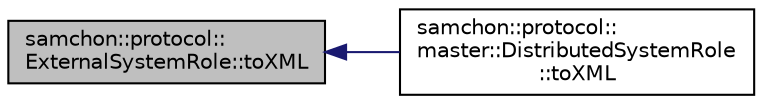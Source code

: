 digraph "samchon::protocol::ExternalSystemRole::toXML"
{
  edge [fontname="Helvetica",fontsize="10",labelfontname="Helvetica",labelfontsize="10"];
  node [fontname="Helvetica",fontsize="10",shape=record];
  rankdir="LR";
  Node1 [label="samchon::protocol::\lExternalSystemRole::toXML",height=0.2,width=0.4,color="black", fillcolor="grey75", style="filled", fontcolor="black"];
  Node1 -> Node2 [dir="back",color="midnightblue",fontsize="10",style="solid",fontname="Helvetica"];
  Node2 [label="samchon::protocol::\lmaster::DistributedSystemRole\l::toXML",height=0.2,width=0.4,color="black", fillcolor="white", style="filled",URL="$d1/d16/classsamchon_1_1protocol_1_1master_1_1DistributedSystemRole.html#ad9cc5c37f994af9619ac49e5a3223ba8",tooltip="Get an XML object represents the Entity. "];
}
